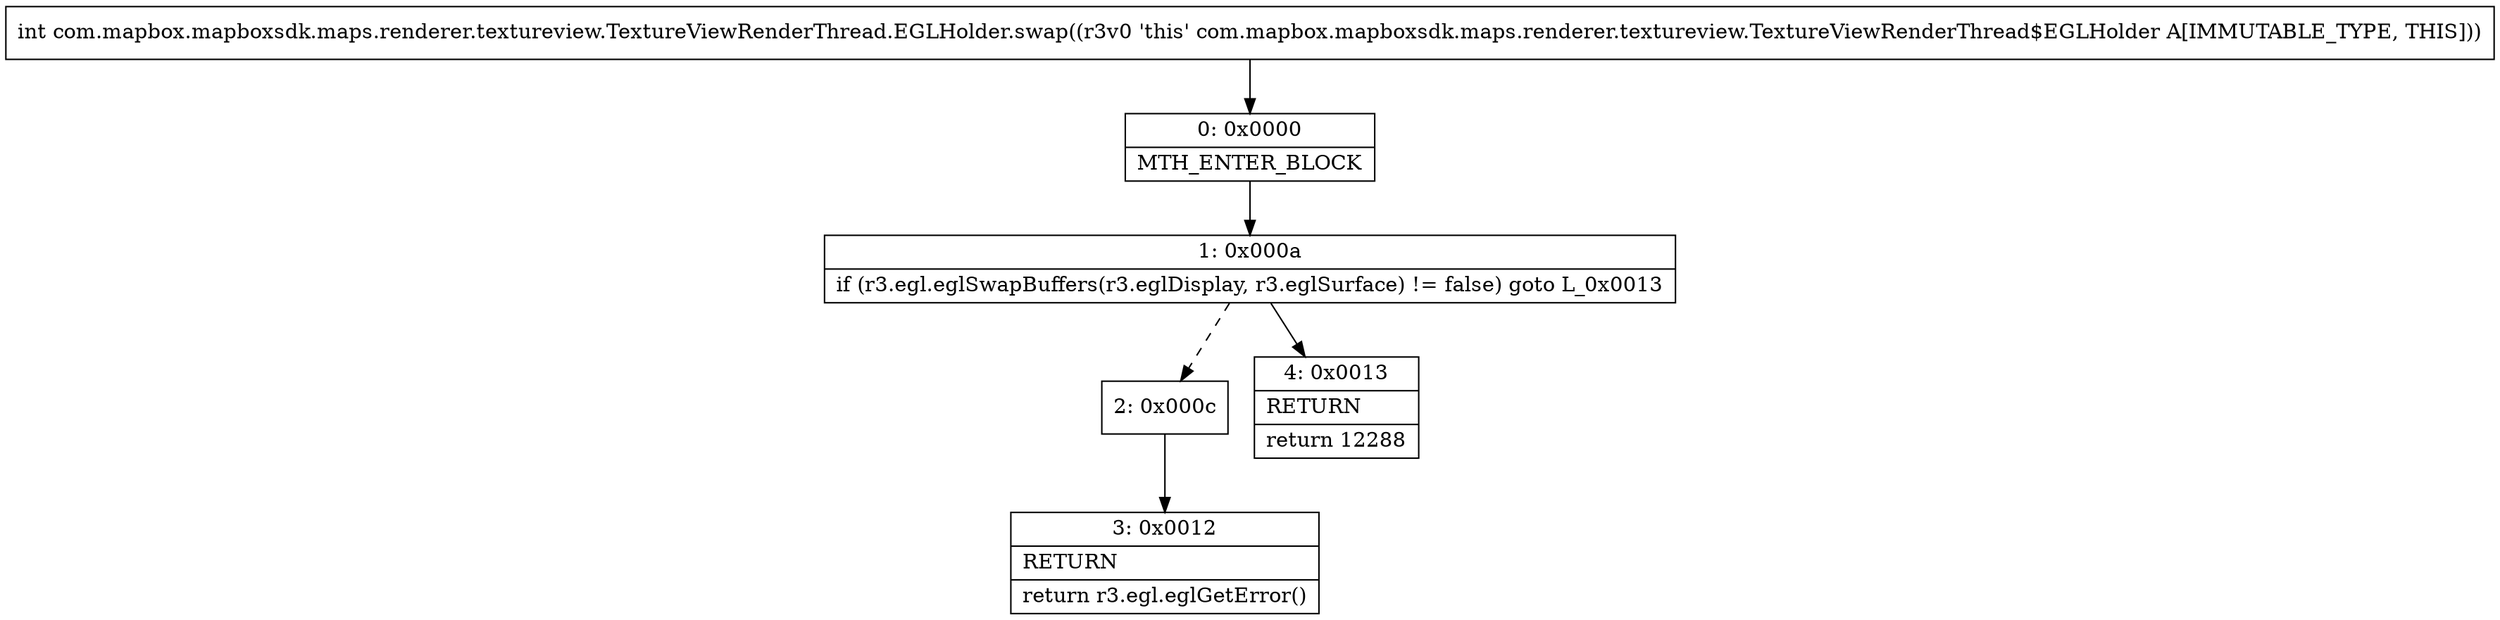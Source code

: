 digraph "CFG forcom.mapbox.mapboxsdk.maps.renderer.textureview.TextureViewRenderThread.EGLHolder.swap()I" {
Node_0 [shape=record,label="{0\:\ 0x0000|MTH_ENTER_BLOCK\l}"];
Node_1 [shape=record,label="{1\:\ 0x000a|if (r3.egl.eglSwapBuffers(r3.eglDisplay, r3.eglSurface) != false) goto L_0x0013\l}"];
Node_2 [shape=record,label="{2\:\ 0x000c}"];
Node_3 [shape=record,label="{3\:\ 0x0012|RETURN\l|return r3.egl.eglGetError()\l}"];
Node_4 [shape=record,label="{4\:\ 0x0013|RETURN\l|return 12288\l}"];
MethodNode[shape=record,label="{int com.mapbox.mapboxsdk.maps.renderer.textureview.TextureViewRenderThread.EGLHolder.swap((r3v0 'this' com.mapbox.mapboxsdk.maps.renderer.textureview.TextureViewRenderThread$EGLHolder A[IMMUTABLE_TYPE, THIS])) }"];
MethodNode -> Node_0;
Node_0 -> Node_1;
Node_1 -> Node_2[style=dashed];
Node_1 -> Node_4;
Node_2 -> Node_3;
}

